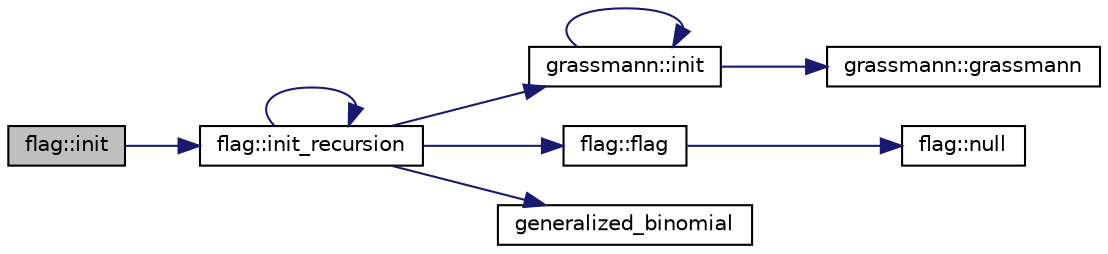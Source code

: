 digraph "flag::init"
{
  edge [fontname="Helvetica",fontsize="10",labelfontname="Helvetica",labelfontsize="10"];
  node [fontname="Helvetica",fontsize="10",shape=record];
  rankdir="LR";
  Node15 [label="flag::init",height=0.2,width=0.4,color="black", fillcolor="grey75", style="filled", fontcolor="black"];
  Node15 -> Node16 [color="midnightblue",fontsize="10",style="solid",fontname="Helvetica"];
  Node16 [label="flag::init_recursion",height=0.2,width=0.4,color="black", fillcolor="white", style="filled",URL="$d8/d06/classflag.html#a25c6b69bd5cc648bba8bea35a3f88369"];
  Node16 -> Node17 [color="midnightblue",fontsize="10",style="solid",fontname="Helvetica"];
  Node17 [label="grassmann::init",height=0.2,width=0.4,color="black", fillcolor="white", style="filled",URL="$df/d02/classgrassmann.html#a2e8cf7b9f203254493d7c2607c17d498"];
  Node17 -> Node18 [color="midnightblue",fontsize="10",style="solid",fontname="Helvetica"];
  Node18 [label="grassmann::grassmann",height=0.2,width=0.4,color="black", fillcolor="white", style="filled",URL="$df/d02/classgrassmann.html#a252a85d3b74eb4fbd5771f4152a5f272"];
  Node17 -> Node17 [color="midnightblue",fontsize="10",style="solid",fontname="Helvetica"];
  Node16 -> Node19 [color="midnightblue",fontsize="10",style="solid",fontname="Helvetica"];
  Node19 [label="flag::flag",height=0.2,width=0.4,color="black", fillcolor="white", style="filled",URL="$d8/d06/classflag.html#a5b95682242e4c94655ee217be26e20d2"];
  Node19 -> Node20 [color="midnightblue",fontsize="10",style="solid",fontname="Helvetica"];
  Node20 [label="flag::null",height=0.2,width=0.4,color="black", fillcolor="white", style="filled",URL="$d8/d06/classflag.html#aca06508fba1f69355f26c2e4cfc1f9b7"];
  Node16 -> Node16 [color="midnightblue",fontsize="10",style="solid",fontname="Helvetica"];
  Node16 -> Node21 [color="midnightblue",fontsize="10",style="solid",fontname="Helvetica"];
  Node21 [label="generalized_binomial",height=0.2,width=0.4,color="black", fillcolor="white", style="filled",URL="$d2/d7c/combinatorics_8_c.html#a24762dc22e45175d18ec1ec1d2556ae8"];
}

